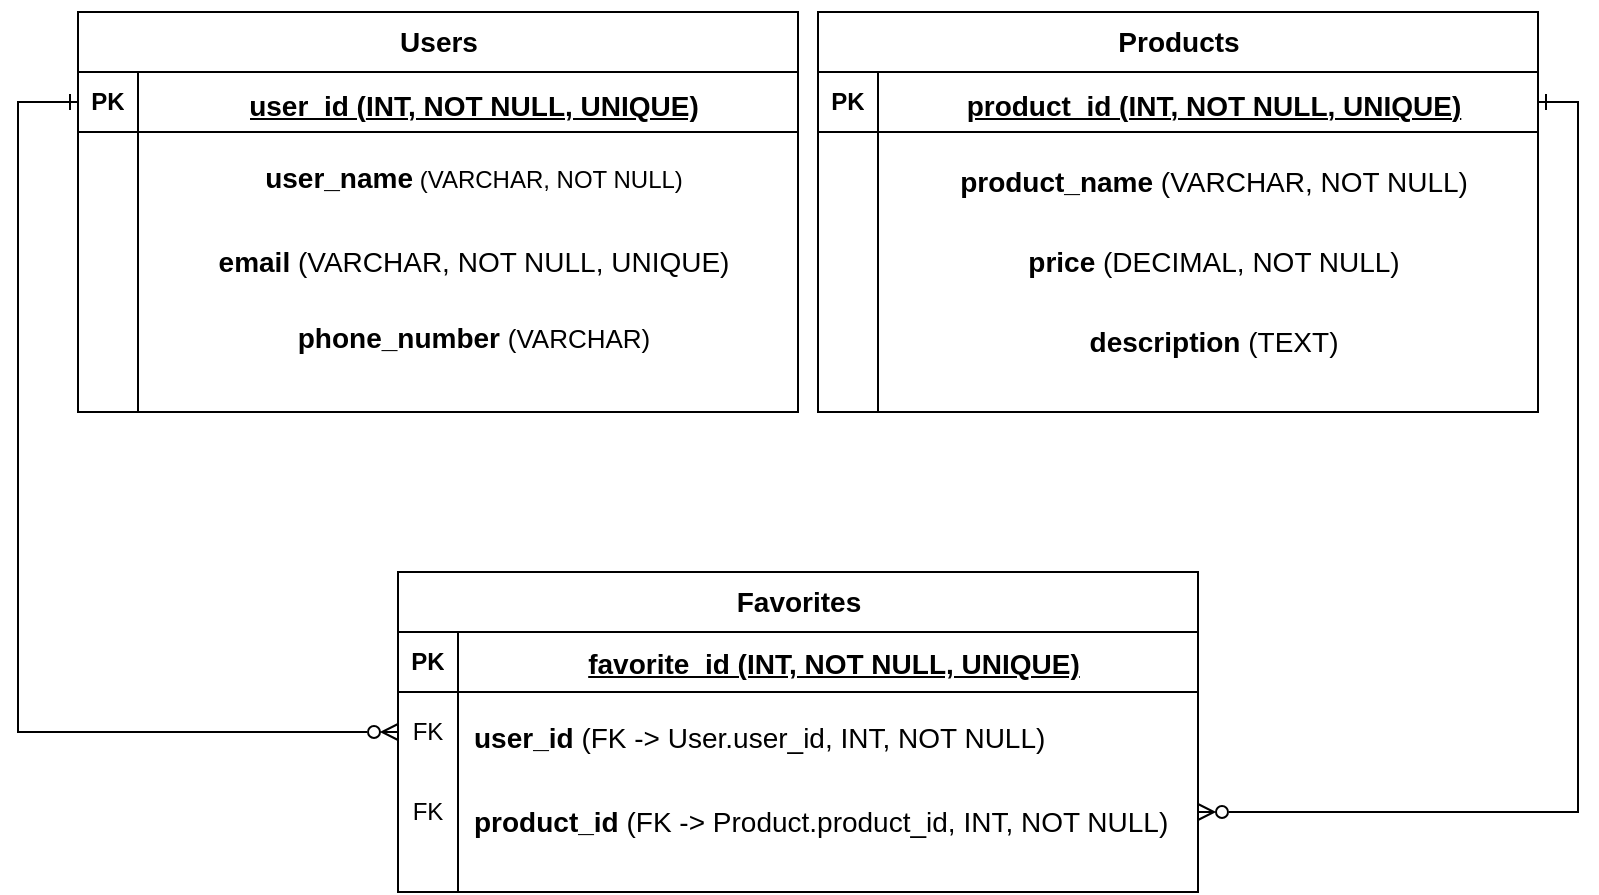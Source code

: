 <mxfile version="24.7.17">
  <diagram name="Страница — 1" id="EzgsoaXd3Ruw4IUyZb3M">
    <mxGraphModel dx="1150" dy="472" grid="1" gridSize="10" guides="1" tooltips="1" connect="1" arrows="1" fold="1" page="1" pageScale="1" pageWidth="827" pageHeight="1169" math="0" shadow="0">
      <root>
        <mxCell id="0" />
        <mxCell id="1" parent="0" />
        <mxCell id="d4Iq6CR-A6__4EIORDc_-20" value="&lt;p data-pm-slice=&quot;1 1 [&amp;quot;ordered_list&amp;quot;,{&amp;quot;spread&amp;quot;:true,&amp;quot;startingNumber&amp;quot;:1,&amp;quot;start&amp;quot;:303,&amp;quot;end&amp;quot;:935},&amp;quot;regular_list_item&amp;quot;,{&amp;quot;start&amp;quot;:724,&amp;quot;end&amp;quot;:935}]&quot;&gt;&lt;strong style=&quot;font-size: 14px;&quot;&gt;Favorites&lt;/strong&gt;&lt;/p&gt;" style="shape=table;startSize=30;container=1;collapsible=1;childLayout=tableLayout;fixedRows=1;rowLines=0;fontStyle=1;align=center;resizeLast=1;html=1;" parent="1" vertex="1">
          <mxGeometry x="270" y="360" width="400" height="160" as="geometry" />
        </mxCell>
        <mxCell id="d4Iq6CR-A6__4EIORDc_-21" value="" style="shape=tableRow;horizontal=0;startSize=0;swimlaneHead=0;swimlaneBody=0;fillColor=none;collapsible=0;dropTarget=0;points=[[0,0.5],[1,0.5]];portConstraint=eastwest;top=0;left=0;right=0;bottom=1;" parent="d4Iq6CR-A6__4EIORDc_-20" vertex="1">
          <mxGeometry y="30" width="400" height="30" as="geometry" />
        </mxCell>
        <mxCell id="d4Iq6CR-A6__4EIORDc_-22" value="PK" style="shape=partialRectangle;connectable=0;fillColor=none;top=0;left=0;bottom=0;right=0;fontStyle=1;overflow=hidden;whiteSpace=wrap;html=1;" parent="d4Iq6CR-A6__4EIORDc_-21" vertex="1">
          <mxGeometry width="30" height="30" as="geometry">
            <mxRectangle width="30" height="30" as="alternateBounds" />
          </mxGeometry>
        </mxCell>
        <mxCell id="d4Iq6CR-A6__4EIORDc_-23" value="&lt;p style=&quot;font-size: 14px;&quot; data-pm-slice=&quot;1 1 [&amp;quot;ordered_list&amp;quot;,{&amp;quot;spread&amp;quot;:true,&amp;quot;startingNumber&amp;quot;:1,&amp;quot;start&amp;quot;:303,&amp;quot;end&amp;quot;:935},&amp;quot;regular_list_item&amp;quot;,{&amp;quot;start&amp;quot;:724,&amp;quot;end&amp;quot;:935},&amp;quot;list&amp;quot;,{&amp;quot;spread&amp;quot;:false,&amp;quot;start&amp;quot;:757,&amp;quot;end&amp;quot;:935},&amp;quot;regular_list_item&amp;quot;,{&amp;quot;start&amp;quot;:757,&amp;quot;end&amp;quot;:935},&amp;quot;list&amp;quot;,{&amp;quot;spread&amp;quot;:false,&amp;quot;start&amp;quot;:778,&amp;quot;end&amp;quot;:935},&amp;quot;regular_list_item&amp;quot;,{&amp;quot;start&amp;quot;:778,&amp;quot;end&amp;quot;:820}]&quot;&gt;favorite_id (INT, NOT NULL, UNIQUE)&lt;/p&gt;" style="shape=partialRectangle;connectable=0;fillColor=none;top=0;left=0;bottom=0;right=0;align=center;spacingLeft=6;fontStyle=5;overflow=hidden;whiteSpace=wrap;html=1;spacingTop=-9;" parent="d4Iq6CR-A6__4EIORDc_-21" vertex="1">
          <mxGeometry x="30" width="370" height="30" as="geometry">
            <mxRectangle width="370" height="30" as="alternateBounds" />
          </mxGeometry>
        </mxCell>
        <mxCell id="d4Iq6CR-A6__4EIORDc_-24" value="" style="shape=tableRow;horizontal=0;startSize=0;swimlaneHead=0;swimlaneBody=0;fillColor=none;collapsible=0;dropTarget=0;points=[[0,0.5],[1,0.5]];portConstraint=eastwest;top=0;left=0;right=0;bottom=0;" parent="d4Iq6CR-A6__4EIORDc_-20" vertex="1">
          <mxGeometry y="60" width="400" height="40" as="geometry" />
        </mxCell>
        <mxCell id="d4Iq6CR-A6__4EIORDc_-25" value="FK" style="shape=partialRectangle;connectable=0;fillColor=none;top=0;left=0;bottom=0;right=0;editable=1;overflow=hidden;whiteSpace=wrap;html=1;" parent="d4Iq6CR-A6__4EIORDc_-24" vertex="1">
          <mxGeometry width="30" height="40" as="geometry">
            <mxRectangle width="30" height="40" as="alternateBounds" />
          </mxGeometry>
        </mxCell>
        <mxCell id="d4Iq6CR-A6__4EIORDc_-26" value="&lt;p data-pm-slice=&quot;1 1 [&amp;quot;ordered_list&amp;quot;,{&amp;quot;spread&amp;quot;:true,&amp;quot;startingNumber&amp;quot;:1,&amp;quot;start&amp;quot;:303,&amp;quot;end&amp;quot;:935},&amp;quot;regular_list_item&amp;quot;,{&amp;quot;start&amp;quot;:724,&amp;quot;end&amp;quot;:935},&amp;quot;list&amp;quot;,{&amp;quot;spread&amp;quot;:false,&amp;quot;start&amp;quot;:757,&amp;quot;end&amp;quot;:935},&amp;quot;regular_list_item&amp;quot;,{&amp;quot;start&amp;quot;:757,&amp;quot;end&amp;quot;:935},&amp;quot;list&amp;quot;,{&amp;quot;spread&amp;quot;:false,&amp;quot;start&amp;quot;:778,&amp;quot;end&amp;quot;:935},&amp;quot;regular_list_item&amp;quot;,{&amp;quot;start&amp;quot;:826,&amp;quot;end&amp;quot;:873}]&quot;&gt;&lt;font style=&quot;font-size: 14px;&quot;&gt;&lt;b&gt;user_id&lt;/b&gt; (FK -&amp;gt; User.user_id, INT, NOT NULL)&lt;/font&gt;&lt;/p&gt;" style="shape=partialRectangle;connectable=0;fillColor=none;top=0;left=0;bottom=0;right=0;align=left;spacingLeft=6;overflow=hidden;whiteSpace=wrap;html=1;" parent="d4Iq6CR-A6__4EIORDc_-24" vertex="1">
          <mxGeometry x="30" width="370" height="40" as="geometry">
            <mxRectangle width="370" height="40" as="alternateBounds" />
          </mxGeometry>
        </mxCell>
        <mxCell id="d4Iq6CR-A6__4EIORDc_-27" value="" style="shape=tableRow;horizontal=0;startSize=0;swimlaneHead=0;swimlaneBody=0;fillColor=none;collapsible=0;dropTarget=0;points=[[0,0.5],[1,0.5]];portConstraint=eastwest;top=0;left=0;right=0;bottom=0;" parent="d4Iq6CR-A6__4EIORDc_-20" vertex="1">
          <mxGeometry y="100" width="400" height="40" as="geometry" />
        </mxCell>
        <mxCell id="d4Iq6CR-A6__4EIORDc_-28" value="FK" style="shape=partialRectangle;connectable=0;fillColor=none;top=0;left=0;bottom=0;right=0;editable=1;overflow=hidden;whiteSpace=wrap;html=1;" parent="d4Iq6CR-A6__4EIORDc_-27" vertex="1">
          <mxGeometry width="30" height="40" as="geometry">
            <mxRectangle width="30" height="40" as="alternateBounds" />
          </mxGeometry>
        </mxCell>
        <mxCell id="d4Iq6CR-A6__4EIORDc_-29" value="&lt;p style=&quot;font-size: 14px;&quot; data-pm-slice=&quot;1 1 [&amp;quot;ordered_list&amp;quot;,{&amp;quot;spread&amp;quot;:true,&amp;quot;startingNumber&amp;quot;:1,&amp;quot;start&amp;quot;:303,&amp;quot;end&amp;quot;:935},&amp;quot;regular_list_item&amp;quot;,{&amp;quot;start&amp;quot;:724,&amp;quot;end&amp;quot;:935},&amp;quot;list&amp;quot;,{&amp;quot;spread&amp;quot;:false,&amp;quot;start&amp;quot;:757,&amp;quot;end&amp;quot;:935},&amp;quot;regular_list_item&amp;quot;,{&amp;quot;start&amp;quot;:757,&amp;quot;end&amp;quot;:935},&amp;quot;list&amp;quot;,{&amp;quot;spread&amp;quot;:false,&amp;quot;start&amp;quot;:778,&amp;quot;end&amp;quot;:935},&amp;quot;regular_list_item&amp;quot;,{&amp;quot;start&amp;quot;:879,&amp;quot;end&amp;quot;:935}]&quot;&gt;&lt;b&gt;product_id&lt;/b&gt; (FK -&amp;gt; Product.product_id, INT, NOT NULL)&lt;/p&gt;" style="shape=partialRectangle;connectable=0;fillColor=none;top=0;left=0;bottom=0;right=0;align=left;spacingLeft=6;overflow=hidden;whiteSpace=wrap;html=1;" parent="d4Iq6CR-A6__4EIORDc_-27" vertex="1">
          <mxGeometry x="30" width="370" height="40" as="geometry">
            <mxRectangle width="370" height="40" as="alternateBounds" />
          </mxGeometry>
        </mxCell>
        <mxCell id="d4Iq6CR-A6__4EIORDc_-30" value="" style="shape=tableRow;horizontal=0;startSize=0;swimlaneHead=0;swimlaneBody=0;fillColor=none;collapsible=0;dropTarget=0;points=[[0,0.5],[1,0.5]];portConstraint=eastwest;top=0;left=0;right=0;bottom=0;" parent="d4Iq6CR-A6__4EIORDc_-20" vertex="1">
          <mxGeometry y="140" width="400" height="20" as="geometry" />
        </mxCell>
        <mxCell id="d4Iq6CR-A6__4EIORDc_-31" value="" style="shape=partialRectangle;connectable=0;fillColor=none;top=0;left=0;bottom=0;right=0;editable=1;overflow=hidden;whiteSpace=wrap;html=1;" parent="d4Iq6CR-A6__4EIORDc_-30" vertex="1">
          <mxGeometry width="30" height="20" as="geometry">
            <mxRectangle width="30" height="20" as="alternateBounds" />
          </mxGeometry>
        </mxCell>
        <mxCell id="d4Iq6CR-A6__4EIORDc_-32" value="" style="shape=partialRectangle;connectable=0;fillColor=none;top=0;left=0;bottom=0;right=0;align=left;spacingLeft=6;overflow=hidden;whiteSpace=wrap;html=1;" parent="d4Iq6CR-A6__4EIORDc_-30" vertex="1">
          <mxGeometry x="30" width="370" height="20" as="geometry">
            <mxRectangle width="370" height="20" as="alternateBounds" />
          </mxGeometry>
        </mxCell>
        <mxCell id="d4Iq6CR-A6__4EIORDc_-33" value="&lt;p data-pm-slice=&quot;1 1 [&amp;quot;ordered_list&amp;quot;,{&amp;quot;spread&amp;quot;:true,&amp;quot;startingNumber&amp;quot;:1,&amp;quot;start&amp;quot;:303,&amp;quot;end&amp;quot;:922},&amp;quot;regular_list_item&amp;quot;,{&amp;quot;start&amp;quot;:516,&amp;quot;end&amp;quot;:715}]&quot;&gt;&lt;strong&gt;&lt;font style=&quot;font-size: 14px;&quot;&gt;Products&lt;/font&gt;&lt;/strong&gt;&lt;/p&gt;" style="shape=table;startSize=30;container=1;collapsible=1;childLayout=tableLayout;fixedRows=1;rowLines=0;fontStyle=1;align=center;resizeLast=1;html=1;" parent="1" vertex="1">
          <mxGeometry x="480" y="80" width="360" height="200" as="geometry" />
        </mxCell>
        <mxCell id="d4Iq6CR-A6__4EIORDc_-34" value="" style="shape=tableRow;horizontal=0;startSize=0;swimlaneHead=0;swimlaneBody=0;fillColor=none;collapsible=0;dropTarget=0;points=[[0,0.5],[1,0.5]];portConstraint=eastwest;top=0;left=0;right=0;bottom=1;" parent="d4Iq6CR-A6__4EIORDc_-33" vertex="1">
          <mxGeometry y="30" width="360" height="30" as="geometry" />
        </mxCell>
        <mxCell id="d4Iq6CR-A6__4EIORDc_-35" value="PK" style="shape=partialRectangle;connectable=0;fillColor=none;top=0;left=0;bottom=0;right=0;fontStyle=1;overflow=hidden;whiteSpace=wrap;html=1;" parent="d4Iq6CR-A6__4EIORDc_-34" vertex="1">
          <mxGeometry width="30" height="30" as="geometry">
            <mxRectangle width="30" height="30" as="alternateBounds" />
          </mxGeometry>
        </mxCell>
        <mxCell id="d4Iq6CR-A6__4EIORDc_-36" value="&lt;p data-pm-slice=&quot;1 1 [&amp;quot;ordered_list&amp;quot;,{&amp;quot;spread&amp;quot;:true,&amp;quot;startingNumber&amp;quot;:1,&amp;quot;start&amp;quot;:303,&amp;quot;end&amp;quot;:922},&amp;quot;regular_list_item&amp;quot;,{&amp;quot;start&amp;quot;:516,&amp;quot;end&amp;quot;:715},&amp;quot;list&amp;quot;,{&amp;quot;spread&amp;quot;:false,&amp;quot;start&amp;quot;:543,&amp;quot;end&amp;quot;:715},&amp;quot;regular_list_item&amp;quot;,{&amp;quot;start&amp;quot;:543,&amp;quot;end&amp;quot;:715},&amp;quot;list&amp;quot;,{&amp;quot;spread&amp;quot;:false,&amp;quot;start&amp;quot;:564,&amp;quot;end&amp;quot;:715},&amp;quot;regular_list_item&amp;quot;,{&amp;quot;start&amp;quot;:564,&amp;quot;end&amp;quot;:604}]&quot;&gt;&lt;font style=&quot;font-size: 14px;&quot;&gt;product_id (INT, NOT NULL, UNIQUE)&lt;/font&gt;&lt;/p&gt;" style="shape=partialRectangle;connectable=0;fillColor=none;top=0;left=0;bottom=0;right=0;align=center;spacingLeft=6;fontStyle=5;overflow=hidden;whiteSpace=wrap;html=1;spacingTop=-6;" parent="d4Iq6CR-A6__4EIORDc_-34" vertex="1">
          <mxGeometry x="30" width="330" height="30" as="geometry">
            <mxRectangle width="330" height="30" as="alternateBounds" />
          </mxGeometry>
        </mxCell>
        <mxCell id="d4Iq6CR-A6__4EIORDc_-37" value="" style="shape=tableRow;horizontal=0;startSize=0;swimlaneHead=0;swimlaneBody=0;fillColor=none;collapsible=0;dropTarget=0;points=[[0,0.5],[1,0.5]];portConstraint=eastwest;top=0;left=0;right=0;bottom=0;" parent="d4Iq6CR-A6__4EIORDc_-33" vertex="1">
          <mxGeometry y="60" width="360" height="40" as="geometry" />
        </mxCell>
        <mxCell id="d4Iq6CR-A6__4EIORDc_-38" value="" style="shape=partialRectangle;connectable=0;fillColor=none;top=0;left=0;bottom=0;right=0;editable=1;overflow=hidden;whiteSpace=wrap;html=1;" parent="d4Iq6CR-A6__4EIORDc_-37" vertex="1">
          <mxGeometry width="30" height="40" as="geometry">
            <mxRectangle width="30" height="40" as="alternateBounds" />
          </mxGeometry>
        </mxCell>
        <mxCell id="d4Iq6CR-A6__4EIORDc_-39" value="&lt;p style=&quot;font-size: 14px;&quot; data-pm-slice=&quot;1 1 [&amp;quot;ordered_list&amp;quot;,{&amp;quot;spread&amp;quot;:true,&amp;quot;startingNumber&amp;quot;:1,&amp;quot;start&amp;quot;:303,&amp;quot;end&amp;quot;:922},&amp;quot;regular_list_item&amp;quot;,{&amp;quot;start&amp;quot;:516,&amp;quot;end&amp;quot;:715},&amp;quot;list&amp;quot;,{&amp;quot;spread&amp;quot;:false,&amp;quot;start&amp;quot;:543,&amp;quot;end&amp;quot;:715},&amp;quot;regular_list_item&amp;quot;,{&amp;quot;start&amp;quot;:543,&amp;quot;end&amp;quot;:715},&amp;quot;list&amp;quot;,{&amp;quot;spread&amp;quot;:false,&amp;quot;start&amp;quot;:564,&amp;quot;end&amp;quot;:715},&amp;quot;regular_list_item&amp;quot;,{&amp;quot;start&amp;quot;:610,&amp;quot;end&amp;quot;:649}]&quot;&gt;&lt;b&gt;product_name&lt;/b&gt; (VARCHAR, NOT NULL)&lt;/p&gt;" style="shape=partialRectangle;connectable=0;fillColor=none;top=0;left=0;bottom=0;right=0;align=center;spacingLeft=6;overflow=hidden;whiteSpace=wrap;html=1;" parent="d4Iq6CR-A6__4EIORDc_-37" vertex="1">
          <mxGeometry x="30" width="330" height="40" as="geometry">
            <mxRectangle width="330" height="40" as="alternateBounds" />
          </mxGeometry>
        </mxCell>
        <mxCell id="d4Iq6CR-A6__4EIORDc_-40" value="" style="shape=tableRow;horizontal=0;startSize=0;swimlaneHead=0;swimlaneBody=0;fillColor=none;collapsible=0;dropTarget=0;points=[[0,0.5],[1,0.5]];portConstraint=eastwest;top=0;left=0;right=0;bottom=0;" parent="d4Iq6CR-A6__4EIORDc_-33" vertex="1">
          <mxGeometry y="100" width="360" height="40" as="geometry" />
        </mxCell>
        <mxCell id="d4Iq6CR-A6__4EIORDc_-41" value="" style="shape=partialRectangle;connectable=0;fillColor=none;top=0;left=0;bottom=0;right=0;editable=1;overflow=hidden;whiteSpace=wrap;html=1;" parent="d4Iq6CR-A6__4EIORDc_-40" vertex="1">
          <mxGeometry width="30" height="40" as="geometry">
            <mxRectangle width="30" height="40" as="alternateBounds" />
          </mxGeometry>
        </mxCell>
        <mxCell id="d4Iq6CR-A6__4EIORDc_-42" value="&lt;p style=&quot;font-size: 14px;&quot; data-pm-slice=&quot;1 1 [&amp;quot;ordered_list&amp;quot;,{&amp;quot;spread&amp;quot;:true,&amp;quot;startingNumber&amp;quot;:1,&amp;quot;start&amp;quot;:303,&amp;quot;end&amp;quot;:922},&amp;quot;regular_list_item&amp;quot;,{&amp;quot;start&amp;quot;:516,&amp;quot;end&amp;quot;:715},&amp;quot;list&amp;quot;,{&amp;quot;spread&amp;quot;:false,&amp;quot;start&amp;quot;:543,&amp;quot;end&amp;quot;:715},&amp;quot;regular_list_item&amp;quot;,{&amp;quot;start&amp;quot;:543,&amp;quot;end&amp;quot;:715},&amp;quot;list&amp;quot;,{&amp;quot;spread&amp;quot;:false,&amp;quot;start&amp;quot;:564,&amp;quot;end&amp;quot;:715},&amp;quot;regular_list_item&amp;quot;,{&amp;quot;start&amp;quot;:655,&amp;quot;end&amp;quot;:689}]&quot;&gt;&lt;b&gt;price&lt;/b&gt; (DECIMAL, NOT NULL)&lt;/p&gt;" style="shape=partialRectangle;connectable=0;fillColor=none;top=0;left=0;bottom=0;right=0;align=center;spacingLeft=6;overflow=hidden;whiteSpace=wrap;html=1;" parent="d4Iq6CR-A6__4EIORDc_-40" vertex="1">
          <mxGeometry x="30" width="330" height="40" as="geometry">
            <mxRectangle width="330" height="40" as="alternateBounds" />
          </mxGeometry>
        </mxCell>
        <mxCell id="d4Iq6CR-A6__4EIORDc_-43" value="" style="shape=tableRow;horizontal=0;startSize=0;swimlaneHead=0;swimlaneBody=0;fillColor=none;collapsible=0;dropTarget=0;points=[[0,0.5],[1,0.5]];portConstraint=eastwest;top=0;left=0;right=0;bottom=0;" parent="d4Iq6CR-A6__4EIORDc_-33" vertex="1">
          <mxGeometry y="140" width="360" height="40" as="geometry" />
        </mxCell>
        <mxCell id="d4Iq6CR-A6__4EIORDc_-44" value="" style="shape=partialRectangle;connectable=0;fillColor=none;top=0;left=0;bottom=0;right=0;editable=1;overflow=hidden;whiteSpace=wrap;html=1;" parent="d4Iq6CR-A6__4EIORDc_-43" vertex="1">
          <mxGeometry width="30" height="40" as="geometry">
            <mxRectangle width="30" height="40" as="alternateBounds" />
          </mxGeometry>
        </mxCell>
        <mxCell id="d4Iq6CR-A6__4EIORDc_-45" value="&lt;p style=&quot;font-size: 14px;&quot; data-pm-slice=&quot;1 1 [&amp;quot;ordered_list&amp;quot;,{&amp;quot;spread&amp;quot;:true,&amp;quot;startingNumber&amp;quot;:1,&amp;quot;start&amp;quot;:303,&amp;quot;end&amp;quot;:922},&amp;quot;regular_list_item&amp;quot;,{&amp;quot;start&amp;quot;:516,&amp;quot;end&amp;quot;:715},&amp;quot;list&amp;quot;,{&amp;quot;spread&amp;quot;:false,&amp;quot;start&amp;quot;:543,&amp;quot;end&amp;quot;:715},&amp;quot;regular_list_item&amp;quot;,{&amp;quot;start&amp;quot;:543,&amp;quot;end&amp;quot;:715},&amp;quot;list&amp;quot;,{&amp;quot;spread&amp;quot;:false,&amp;quot;start&amp;quot;:564,&amp;quot;end&amp;quot;:715},&amp;quot;regular_list_item&amp;quot;,{&amp;quot;start&amp;quot;:695,&amp;quot;end&amp;quot;:715}]&quot;&gt;&lt;b&gt;description &lt;/b&gt;(TEXT)&lt;/p&gt;" style="shape=partialRectangle;connectable=0;fillColor=none;top=0;left=0;bottom=0;right=0;align=center;spacingLeft=6;overflow=hidden;whiteSpace=wrap;html=1;" parent="d4Iq6CR-A6__4EIORDc_-43" vertex="1">
          <mxGeometry x="30" width="330" height="40" as="geometry">
            <mxRectangle width="330" height="40" as="alternateBounds" />
          </mxGeometry>
        </mxCell>
        <mxCell id="d4Iq6CR-A6__4EIORDc_-55" style="shape=tableRow;horizontal=0;startSize=0;swimlaneHead=0;swimlaneBody=0;fillColor=none;collapsible=0;dropTarget=0;points=[[0,0.5],[1,0.5]];portConstraint=eastwest;top=0;left=0;right=0;bottom=0;" parent="d4Iq6CR-A6__4EIORDc_-33" vertex="1">
          <mxGeometry y="180" width="360" height="20" as="geometry" />
        </mxCell>
        <mxCell id="d4Iq6CR-A6__4EIORDc_-56" style="shape=partialRectangle;connectable=0;fillColor=none;top=0;left=0;bottom=0;right=0;editable=1;overflow=hidden;whiteSpace=wrap;html=1;" parent="d4Iq6CR-A6__4EIORDc_-55" vertex="1">
          <mxGeometry width="30" height="20" as="geometry">
            <mxRectangle width="30" height="20" as="alternateBounds" />
          </mxGeometry>
        </mxCell>
        <mxCell id="d4Iq6CR-A6__4EIORDc_-57" style="shape=partialRectangle;connectable=0;fillColor=none;top=0;left=0;bottom=0;right=0;align=center;spacingLeft=6;overflow=hidden;whiteSpace=wrap;html=1;" parent="d4Iq6CR-A6__4EIORDc_-55" vertex="1">
          <mxGeometry x="30" width="330" height="20" as="geometry">
            <mxRectangle width="330" height="20" as="alternateBounds" />
          </mxGeometry>
        </mxCell>
        <mxCell id="d4Iq6CR-A6__4EIORDc_-7" value="&lt;p data-pm-slice=&quot;1 1 [&amp;quot;list&amp;quot;,{&amp;quot;spread&amp;quot;:true,&amp;quot;start&amp;quot;:985,&amp;quot;end&amp;quot;:1305},&amp;quot;regular_list_item&amp;quot;,{&amp;quot;start&amp;quot;:985,&amp;quot;end&amp;quot;:1077}]&quot;&gt;&lt;strong&gt;&lt;font style=&quot;font-size: 14px;&quot;&gt;Users&lt;/font&gt;&lt;/strong&gt;&lt;/p&gt;" style="shape=table;startSize=30;container=1;collapsible=1;childLayout=tableLayout;fixedRows=1;rowLines=0;fontStyle=1;align=center;resizeLast=1;html=1;spacingTop=0;spacing=2;" parent="1" vertex="1">
          <mxGeometry x="110" y="80" width="360" height="200" as="geometry" />
        </mxCell>
        <mxCell id="d4Iq6CR-A6__4EIORDc_-8" value="" style="shape=tableRow;horizontal=0;startSize=0;swimlaneHead=0;swimlaneBody=0;fillColor=none;collapsible=0;dropTarget=0;points=[[0,0.5],[1,0.5]];portConstraint=eastwest;top=0;left=0;right=0;bottom=1;" parent="d4Iq6CR-A6__4EIORDc_-7" vertex="1">
          <mxGeometry y="30" width="360" height="30" as="geometry" />
        </mxCell>
        <mxCell id="d4Iq6CR-A6__4EIORDc_-9" value="PK" style="shape=partialRectangle;connectable=0;fillColor=none;top=0;left=0;bottom=0;right=0;fontStyle=1;overflow=hidden;whiteSpace=wrap;html=1;" parent="d4Iq6CR-A6__4EIORDc_-8" vertex="1">
          <mxGeometry width="30" height="30" as="geometry">
            <mxRectangle width="30" height="30" as="alternateBounds" />
          </mxGeometry>
        </mxCell>
        <mxCell id="d4Iq6CR-A6__4EIORDc_-10" value="&lt;p style=&quot;font-size: 14px;&quot; data-pm-slice=&quot;1 1 [&amp;quot;list&amp;quot;,{&amp;quot;spread&amp;quot;:true,&amp;quot;start&amp;quot;:985,&amp;quot;end&amp;quot;:1305},&amp;quot;regular_list_item&amp;quot;,{&amp;quot;start&amp;quot;:985,&amp;quot;end&amp;quot;:1077},&amp;quot;list&amp;quot;,{&amp;quot;spread&amp;quot;:false,&amp;quot;start&amp;quot;:1022,&amp;quot;end&amp;quot;:1077},&amp;quot;regular_list_item&amp;quot;,{&amp;quot;start&amp;quot;:1022,&amp;quot;end&amp;quot;:1036}]&quot;&gt;user_id (&lt;span style=&quot;background-color: initial;&quot;&gt;INT, NOT NULL, UNIQUE)&lt;/span&gt;&lt;/p&gt;" style="shape=partialRectangle;connectable=0;fillColor=none;top=0;left=0;bottom=0;right=0;align=center;spacingLeft=6;fontStyle=5;overflow=hidden;whiteSpace=wrap;html=1;labelPosition=center;verticalLabelPosition=middle;verticalAlign=middle;horizontal=1;spacingTop=-6;spacing=0;" parent="d4Iq6CR-A6__4EIORDc_-8" vertex="1">
          <mxGeometry x="30" width="330" height="30" as="geometry">
            <mxRectangle width="330" height="30" as="alternateBounds" />
          </mxGeometry>
        </mxCell>
        <mxCell id="d4Iq6CR-A6__4EIORDc_-11" value="" style="shape=tableRow;horizontal=0;startSize=0;swimlaneHead=0;swimlaneBody=0;fillColor=none;collapsible=0;dropTarget=0;points=[[0,0.5],[1,0.5]];portConstraint=eastwest;top=0;left=0;right=0;bottom=0;fontSize=14;" parent="d4Iq6CR-A6__4EIORDc_-7" vertex="1">
          <mxGeometry y="60" width="360" height="40" as="geometry" />
        </mxCell>
        <mxCell id="d4Iq6CR-A6__4EIORDc_-12" value="" style="shape=partialRectangle;connectable=0;fillColor=none;top=0;left=0;bottom=0;right=0;editable=1;overflow=hidden;whiteSpace=wrap;html=1;" parent="d4Iq6CR-A6__4EIORDc_-11" vertex="1">
          <mxGeometry width="30" height="40" as="geometry">
            <mxRectangle width="30" height="40" as="alternateBounds" />
          </mxGeometry>
        </mxCell>
        <mxCell id="d4Iq6CR-A6__4EIORDc_-13" value="&lt;p data-pm-slice=&quot;1 1 [&amp;quot;ordered_list&amp;quot;,{&amp;quot;spread&amp;quot;:true,&amp;quot;startingNumber&amp;quot;:1,&amp;quot;start&amp;quot;:303,&amp;quot;end&amp;quot;:922},&amp;quot;regular_list_item&amp;quot;,{&amp;quot;start&amp;quot;:303,&amp;quot;end&amp;quot;:514},&amp;quot;list&amp;quot;,{&amp;quot;spread&amp;quot;:false,&amp;quot;start&amp;quot;:334,&amp;quot;end&amp;quot;:514},&amp;quot;regular_list_item&amp;quot;,{&amp;quot;start&amp;quot;:334,&amp;quot;end&amp;quot;:514},&amp;quot;list&amp;quot;,{&amp;quot;spread&amp;quot;:false,&amp;quot;start&amp;quot;:355,&amp;quot;end&amp;quot;:514},&amp;quot;regular_list_item&amp;quot;,{&amp;quot;start&amp;quot;:398,&amp;quot;end&amp;quot;:434}]&quot;&gt;&lt;b&gt;&lt;font style=&quot;font-size: 14px;&quot;&gt;user_name&lt;/font&gt;&lt;/b&gt; (VARCHAR, NOT NULL)&lt;/p&gt;" style="shape=partialRectangle;connectable=0;fillColor=none;top=0;left=0;bottom=0;right=0;align=center;spacingLeft=6;overflow=hidden;whiteSpace=wrap;html=1;" parent="d4Iq6CR-A6__4EIORDc_-11" vertex="1">
          <mxGeometry x="30" width="330" height="40" as="geometry">
            <mxRectangle width="330" height="40" as="alternateBounds" />
          </mxGeometry>
        </mxCell>
        <mxCell id="d4Iq6CR-A6__4EIORDc_-14" value="" style="shape=tableRow;horizontal=0;startSize=0;swimlaneHead=0;swimlaneBody=0;fillColor=none;collapsible=0;dropTarget=0;points=[[0,0.5],[1,0.5]];portConstraint=eastwest;top=0;left=0;right=0;bottom=0;" parent="d4Iq6CR-A6__4EIORDc_-7" vertex="1">
          <mxGeometry y="100" width="360" height="40" as="geometry" />
        </mxCell>
        <mxCell id="d4Iq6CR-A6__4EIORDc_-15" value="" style="shape=partialRectangle;connectable=0;fillColor=none;top=0;left=0;bottom=0;right=0;editable=1;overflow=hidden;whiteSpace=wrap;html=1;" parent="d4Iq6CR-A6__4EIORDc_-14" vertex="1">
          <mxGeometry width="30" height="40" as="geometry">
            <mxRectangle width="30" height="40" as="alternateBounds" />
          </mxGeometry>
        </mxCell>
        <mxCell id="d4Iq6CR-A6__4EIORDc_-16" value="&lt;p style=&quot;font-size: 14px;&quot; data-pm-slice=&quot;1 1 [&amp;quot;ordered_list&amp;quot;,{&amp;quot;spread&amp;quot;:true,&amp;quot;startingNumber&amp;quot;:1,&amp;quot;start&amp;quot;:303,&amp;quot;end&amp;quot;:922},&amp;quot;regular_list_item&amp;quot;,{&amp;quot;start&amp;quot;:303,&amp;quot;end&amp;quot;:514},&amp;quot;list&amp;quot;,{&amp;quot;spread&amp;quot;:false,&amp;quot;start&amp;quot;:334,&amp;quot;end&amp;quot;:514},&amp;quot;regular_list_item&amp;quot;,{&amp;quot;start&amp;quot;:334,&amp;quot;end&amp;quot;:514},&amp;quot;list&amp;quot;,{&amp;quot;spread&amp;quot;:false,&amp;quot;start&amp;quot;:355,&amp;quot;end&amp;quot;:514},&amp;quot;regular_list_item&amp;quot;,{&amp;quot;start&amp;quot;:440,&amp;quot;end&amp;quot;:480}]&quot;&gt;&lt;font style=&quot;font-size: 14px;&quot;&gt;&lt;b&gt;email&lt;/b&gt;&lt;/font&gt;&lt;span style=&quot;&quot;&gt; (VARCHAR, NOT NULL, UNIQUE)&lt;/span&gt;&lt;/p&gt;" style="shape=partialRectangle;connectable=0;fillColor=none;top=0;left=0;bottom=0;right=0;align=center;spacingLeft=6;overflow=hidden;whiteSpace=wrap;html=1;" parent="d4Iq6CR-A6__4EIORDc_-14" vertex="1">
          <mxGeometry x="30" width="330" height="40" as="geometry">
            <mxRectangle width="330" height="40" as="alternateBounds" />
          </mxGeometry>
        </mxCell>
        <mxCell id="d4Iq6CR-A6__4EIORDc_-49" style="shape=tableRow;horizontal=0;startSize=0;swimlaneHead=0;swimlaneBody=0;fillColor=none;collapsible=0;dropTarget=0;points=[[0,0.5],[1,0.5]];portConstraint=eastwest;top=0;left=0;right=0;bottom=0;" parent="d4Iq6CR-A6__4EIORDc_-7" vertex="1">
          <mxGeometry y="140" width="360" height="40" as="geometry" />
        </mxCell>
        <mxCell id="d4Iq6CR-A6__4EIORDc_-50" style="shape=partialRectangle;connectable=0;fillColor=none;top=0;left=0;bottom=0;right=0;editable=1;overflow=hidden;whiteSpace=wrap;html=1;" parent="d4Iq6CR-A6__4EIORDc_-49" vertex="1">
          <mxGeometry width="30" height="40" as="geometry">
            <mxRectangle width="30" height="40" as="alternateBounds" />
          </mxGeometry>
        </mxCell>
        <mxCell id="d4Iq6CR-A6__4EIORDc_-51" value="&lt;p style=&quot;&quot; data-pm-slice=&quot;1 1 [&amp;quot;ordered_list&amp;quot;,{&amp;quot;spread&amp;quot;:true,&amp;quot;startingNumber&amp;quot;:1,&amp;quot;start&amp;quot;:303,&amp;quot;end&amp;quot;:922},&amp;quot;regular_list_item&amp;quot;,{&amp;quot;start&amp;quot;:303,&amp;quot;end&amp;quot;:514},&amp;quot;list&amp;quot;,{&amp;quot;spread&amp;quot;:false,&amp;quot;start&amp;quot;:334,&amp;quot;end&amp;quot;:514},&amp;quot;regular_list_item&amp;quot;,{&amp;quot;start&amp;quot;:334,&amp;quot;end&amp;quot;:514},&amp;quot;list&amp;quot;,{&amp;quot;spread&amp;quot;:false,&amp;quot;start&amp;quot;:355,&amp;quot;end&amp;quot;:514},&amp;quot;regular_list_item&amp;quot;,{&amp;quot;start&amp;quot;:486,&amp;quot;end&amp;quot;:514}]&quot;&gt;&lt;font style=&quot;font-size: 14px;&quot;&gt;&lt;b&gt;phone_number &lt;/b&gt;&lt;/font&gt;&lt;span style=&quot;font-size: 13px;&quot;&gt;(VARCHAR)&lt;/span&gt;&lt;/p&gt;" style="shape=partialRectangle;connectable=0;fillColor=none;top=0;left=0;bottom=0;right=0;align=center;spacingLeft=6;overflow=hidden;whiteSpace=wrap;html=1;strokeWidth=1;" parent="d4Iq6CR-A6__4EIORDc_-49" vertex="1">
          <mxGeometry x="30" width="330" height="40" as="geometry">
            <mxRectangle width="330" height="40" as="alternateBounds" />
          </mxGeometry>
        </mxCell>
        <mxCell id="d4Iq6CR-A6__4EIORDc_-52" style="shape=tableRow;horizontal=0;startSize=0;swimlaneHead=0;swimlaneBody=0;fillColor=none;collapsible=0;dropTarget=0;points=[[0,0.5],[1,0.5]];portConstraint=eastwest;top=0;left=0;right=0;bottom=0;" parent="d4Iq6CR-A6__4EIORDc_-7" vertex="1">
          <mxGeometry y="180" width="360" height="20" as="geometry" />
        </mxCell>
        <mxCell id="d4Iq6CR-A6__4EIORDc_-53" style="shape=partialRectangle;connectable=0;fillColor=none;top=0;left=0;bottom=0;right=0;editable=1;overflow=hidden;whiteSpace=wrap;html=1;" parent="d4Iq6CR-A6__4EIORDc_-52" vertex="1">
          <mxGeometry width="30" height="20" as="geometry">
            <mxRectangle width="30" height="20" as="alternateBounds" />
          </mxGeometry>
        </mxCell>
        <mxCell id="d4Iq6CR-A6__4EIORDc_-54" style="shape=partialRectangle;connectable=0;fillColor=none;top=0;left=0;bottom=0;right=0;align=center;spacingLeft=6;overflow=hidden;whiteSpace=wrap;html=1;strokeWidth=1;" parent="d4Iq6CR-A6__4EIORDc_-52" vertex="1">
          <mxGeometry x="30" width="330" height="20" as="geometry">
            <mxRectangle width="330" height="20" as="alternateBounds" />
          </mxGeometry>
        </mxCell>
        <mxCell id="k49p1FveHmegRE_hWDfr-2" style="edgeStyle=orthogonalEdgeStyle;rounded=0;orthogonalLoop=1;jettySize=auto;html=1;startArrow=ERone;startFill=0;endArrow=ERzeroToMany;endFill=0;exitX=0;exitY=0.5;exitDx=0;exitDy=0;" edge="1" parent="1" source="d4Iq6CR-A6__4EIORDc_-8">
          <mxGeometry relative="1" as="geometry">
            <mxPoint x="80" y="160" as="sourcePoint" />
            <mxPoint x="270" y="440" as="targetPoint" />
            <Array as="points">
              <mxPoint x="80" y="125" />
              <mxPoint x="80" y="440" />
            </Array>
          </mxGeometry>
        </mxCell>
        <mxCell id="k49p1FveHmegRE_hWDfr-3" style="edgeStyle=orthogonalEdgeStyle;rounded=0;orthogonalLoop=1;jettySize=auto;html=1;startArrow=ERone;startFill=0;endArrow=ERzeroToMany;endFill=0;" edge="1" parent="1" source="d4Iq6CR-A6__4EIORDc_-34" target="d4Iq6CR-A6__4EIORDc_-27">
          <mxGeometry relative="1" as="geometry">
            <Array as="points">
              <mxPoint x="860" y="125" />
              <mxPoint x="860" y="480" />
            </Array>
          </mxGeometry>
        </mxCell>
      </root>
    </mxGraphModel>
  </diagram>
</mxfile>
